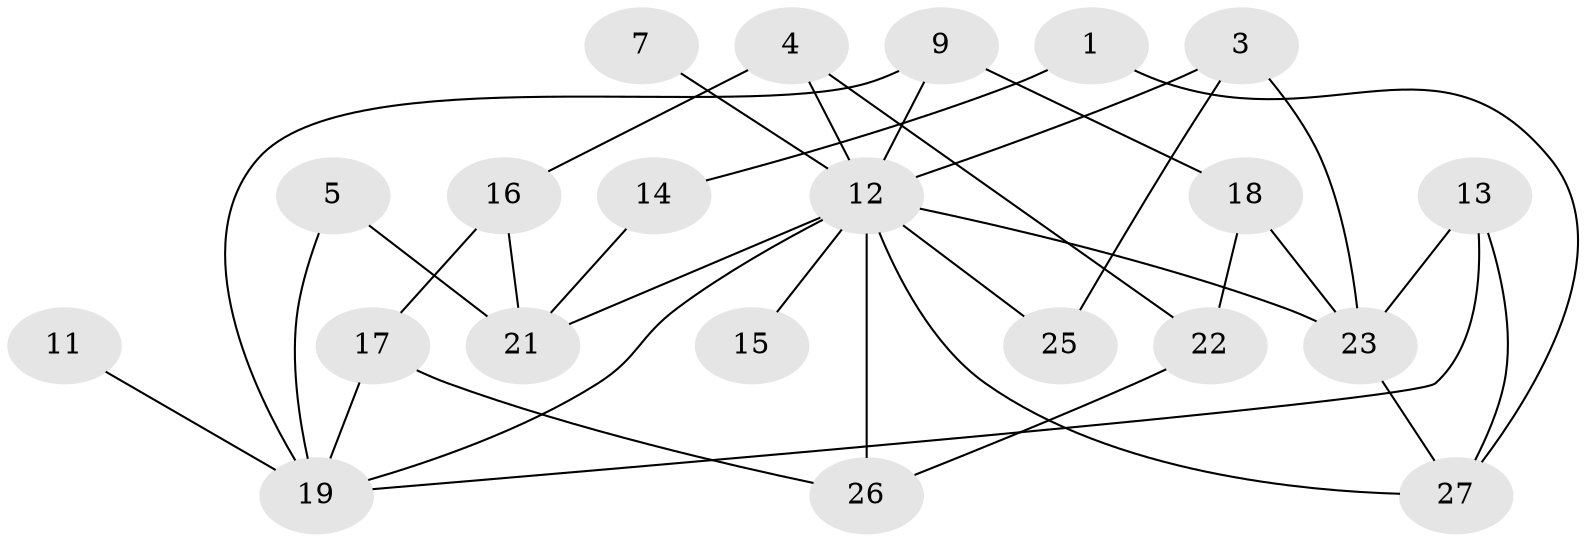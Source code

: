 // original degree distribution, {1: 0.16666666666666666, 2: 0.25925925925925924, 3: 0.3148148148148148, 0: 0.09259259259259259, 6: 0.018518518518518517, 5: 0.07407407407407407, 4: 0.07407407407407407}
// Generated by graph-tools (version 1.1) at 2025/49/03/09/25 03:49:10]
// undirected, 21 vertices, 34 edges
graph export_dot {
graph [start="1"]
  node [color=gray90,style=filled];
  1;
  3;
  4;
  5;
  7;
  9;
  11;
  12;
  13;
  14;
  15;
  16;
  17;
  18;
  19;
  21;
  22;
  23;
  25;
  26;
  27;
  1 -- 14 [weight=1.0];
  1 -- 27 [weight=1.0];
  3 -- 12 [weight=1.0];
  3 -- 23 [weight=1.0];
  3 -- 25 [weight=1.0];
  4 -- 12 [weight=1.0];
  4 -- 16 [weight=1.0];
  4 -- 22 [weight=1.0];
  5 -- 19 [weight=1.0];
  5 -- 21 [weight=1.0];
  7 -- 12 [weight=1.0];
  9 -- 12 [weight=1.0];
  9 -- 18 [weight=1.0];
  9 -- 19 [weight=1.0];
  11 -- 19 [weight=1.0];
  12 -- 15 [weight=1.0];
  12 -- 19 [weight=1.0];
  12 -- 21 [weight=1.0];
  12 -- 23 [weight=1.0];
  12 -- 25 [weight=1.0];
  12 -- 26 [weight=1.0];
  12 -- 27 [weight=1.0];
  13 -- 19 [weight=1.0];
  13 -- 23 [weight=1.0];
  13 -- 27 [weight=1.0];
  14 -- 21 [weight=2.0];
  16 -- 17 [weight=1.0];
  16 -- 21 [weight=1.0];
  17 -- 19 [weight=1.0];
  17 -- 26 [weight=1.0];
  18 -- 22 [weight=1.0];
  18 -- 23 [weight=2.0];
  22 -- 26 [weight=1.0];
  23 -- 27 [weight=1.0];
}
